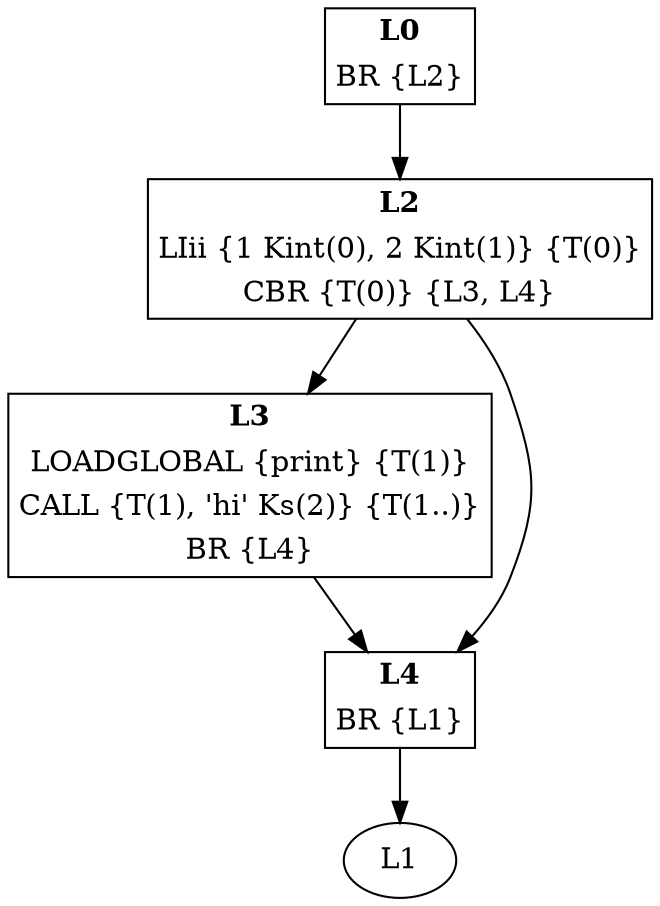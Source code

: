 digraph Proc1 {
L0 [shape=none, margin=0, label=<<TABLE BORDER="1" CELLBORDER="0">
<TR><TD><B>L0</B></TD></TR>
<TR><TD>BR {L2}</TD></TR>
</TABLE>>];
L0 -> L2
L2 [shape=none, margin=0, label=<<TABLE BORDER="1" CELLBORDER="0">
<TR><TD><B>L2</B></TD></TR>
<TR><TD>LIii {1 Kint(0), 2 Kint(1)} {T(0)}</TD></TR>
<TR><TD>CBR {T(0)} {L3, L4}</TD></TR>
</TABLE>>];
L2 -> L3
L2 -> L4
L3 [shape=none, margin=0, label=<<TABLE BORDER="1" CELLBORDER="0">
<TR><TD><B>L3</B></TD></TR>
<TR><TD>LOADGLOBAL {print} {T(1)}</TD></TR>
<TR><TD>CALL {T(1), 'hi' Ks(2)} {T(1..)}</TD></TR>
<TR><TD>BR {L4}</TD></TR>
</TABLE>>];
L3 -> L4
L4 [shape=none, margin=0, label=<<TABLE BORDER="1" CELLBORDER="0">
<TR><TD><B>L4</B></TD></TR>
<TR><TD>BR {L1}</TD></TR>
</TABLE>>];
L4 -> L1
}
